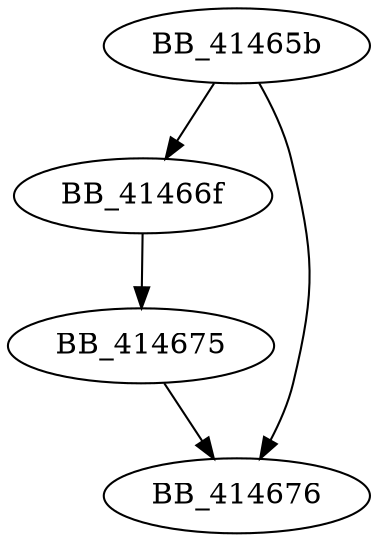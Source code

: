 DiGraph sub_41465B{
BB_41465b->BB_41466f
BB_41465b->BB_414676
BB_41466f->BB_414675
BB_414675->BB_414676
}
